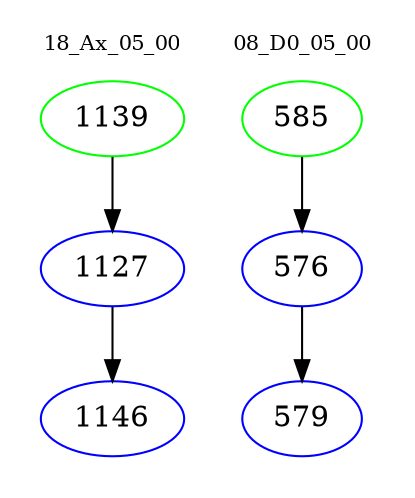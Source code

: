 digraph{
subgraph cluster_0 {
color = white
label = "18_Ax_05_00";
fontsize=10;
T0_1139 [label="1139", color="green"]
T0_1139 -> T0_1127 [color="black"]
T0_1127 [label="1127", color="blue"]
T0_1127 -> T0_1146 [color="black"]
T0_1146 [label="1146", color="blue"]
}
subgraph cluster_1 {
color = white
label = "08_D0_05_00";
fontsize=10;
T1_585 [label="585", color="green"]
T1_585 -> T1_576 [color="black"]
T1_576 [label="576", color="blue"]
T1_576 -> T1_579 [color="black"]
T1_579 [label="579", color="blue"]
}
}
